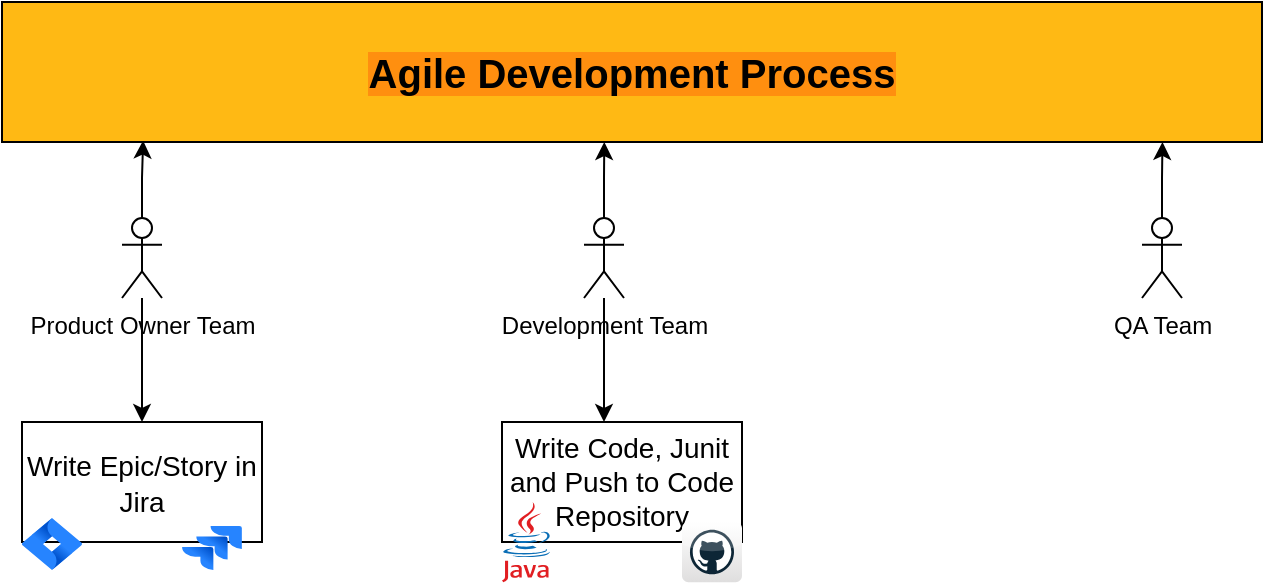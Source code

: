 <mxfile version="15.5.0" type="github">
  <diagram id="AXm_I2ttIVFIWqhGo-dT" name="Page-1">
    <mxGraphModel dx="782" dy="436" grid="1" gridSize="10" guides="1" tooltips="1" connect="1" arrows="1" fold="1" page="1" pageScale="1" pageWidth="850" pageHeight="1100" math="0" shadow="0">
      <root>
        <mxCell id="0" />
        <mxCell id="1" parent="0" />
        <mxCell id="MDjKrCd_UHIQp9SryKAu-22" style="edgeStyle=orthogonalEdgeStyle;rounded=0;orthogonalLoop=1;jettySize=auto;html=1;entryX=0.112;entryY=0.99;entryDx=0;entryDy=0;entryPerimeter=0;fontSize=20;" edge="1" parent="1" source="MDjKrCd_UHIQp9SryKAu-5" target="MDjKrCd_UHIQp9SryKAu-18">
          <mxGeometry relative="1" as="geometry" />
        </mxCell>
        <mxCell id="MDjKrCd_UHIQp9SryKAu-32" style="edgeStyle=orthogonalEdgeStyle;rounded=0;orthogonalLoop=1;jettySize=auto;html=1;entryX=0.5;entryY=0;entryDx=0;entryDy=0;fontSize=14;" edge="1" parent="1" source="MDjKrCd_UHIQp9SryKAu-5" target="MDjKrCd_UHIQp9SryKAu-30">
          <mxGeometry relative="1" as="geometry" />
        </mxCell>
        <mxCell id="MDjKrCd_UHIQp9SryKAu-5" value="Product Owner Team" style="shape=umlActor;verticalLabelPosition=bottom;verticalAlign=top;html=1;outlineConnect=0;" vertex="1" parent="1">
          <mxGeometry x="110" y="118" width="20" height="40" as="geometry" />
        </mxCell>
        <mxCell id="MDjKrCd_UHIQp9SryKAu-34" style="edgeStyle=orthogonalEdgeStyle;rounded=0;orthogonalLoop=1;jettySize=auto;html=1;entryX=0.478;entryY=1;entryDx=0;entryDy=0;entryPerimeter=0;fontSize=14;" edge="1" parent="1" source="MDjKrCd_UHIQp9SryKAu-6" target="MDjKrCd_UHIQp9SryKAu-18">
          <mxGeometry relative="1" as="geometry" />
        </mxCell>
        <mxCell id="MDjKrCd_UHIQp9SryKAu-41" style="edgeStyle=orthogonalEdgeStyle;rounded=0;orthogonalLoop=1;jettySize=auto;html=1;fontSize=14;" edge="1" parent="1" source="MDjKrCd_UHIQp9SryKAu-6">
          <mxGeometry relative="1" as="geometry">
            <mxPoint x="351" y="220" as="targetPoint" />
          </mxGeometry>
        </mxCell>
        <mxCell id="MDjKrCd_UHIQp9SryKAu-6" value="Development Team&lt;br&gt;" style="shape=umlActor;verticalLabelPosition=bottom;verticalAlign=top;html=1;outlineConnect=0;" vertex="1" parent="1">
          <mxGeometry x="341" y="118" width="20" height="40" as="geometry" />
        </mxCell>
        <mxCell id="MDjKrCd_UHIQp9SryKAu-25" style="edgeStyle=orthogonalEdgeStyle;rounded=0;orthogonalLoop=1;jettySize=auto;html=1;entryX=0.921;entryY=1;entryDx=0;entryDy=0;entryPerimeter=0;fontSize=20;" edge="1" parent="1" source="MDjKrCd_UHIQp9SryKAu-7" target="MDjKrCd_UHIQp9SryKAu-18">
          <mxGeometry relative="1" as="geometry" />
        </mxCell>
        <mxCell id="MDjKrCd_UHIQp9SryKAu-7" value="QA Team" style="shape=umlActor;verticalLabelPosition=bottom;verticalAlign=top;html=1;outlineConnect=0;" vertex="1" parent="1">
          <mxGeometry x="620" y="118" width="20" height="40" as="geometry" />
        </mxCell>
        <mxCell id="MDjKrCd_UHIQp9SryKAu-18" value="&lt;b&gt;&lt;font style=&quot;font-size: 20px ; background-color: rgb(255 , 143 , 15)&quot;&gt;Agile Development Process&lt;/font&gt;&lt;/b&gt;" style="rounded=0;whiteSpace=wrap;html=1;fillColor=#FFB914;" vertex="1" parent="1">
          <mxGeometry x="50" y="10" width="630" height="70" as="geometry" />
        </mxCell>
        <mxCell id="MDjKrCd_UHIQp9SryKAu-39" value="" style="group" vertex="1" connectable="0" parent="1">
          <mxGeometry x="60" y="220" width="120" height="74" as="geometry" />
        </mxCell>
        <mxCell id="MDjKrCd_UHIQp9SryKAu-30" value="&lt;font style=&quot;font-size: 14px&quot;&gt;Write Epic/Story in Jira&lt;/font&gt;" style="rounded=0;whiteSpace=wrap;html=1;labelBackgroundColor=#FFFFFF;fontSize=15;fillColor=#FFFFFF;" vertex="1" parent="MDjKrCd_UHIQp9SryKAu-39">
          <mxGeometry width="120" height="60" as="geometry" />
        </mxCell>
        <mxCell id="MDjKrCd_UHIQp9SryKAu-27" value="" style="image;image=img/lib/atlassian/Jira_Software_Logo.svg;labelBackgroundColor=#FF8F0F;fontSize=20;fillColor=#FFB914;" vertex="1" parent="MDjKrCd_UHIQp9SryKAu-39">
          <mxGeometry y="48" width="30" height="26" as="geometry" />
        </mxCell>
        <mxCell id="MDjKrCd_UHIQp9SryKAu-28" value="" style="image;image=img/lib/atlassian/Jira_Logo.svg;labelBackgroundColor=#FFFFFF;fontSize=15;fillColor=#FFFFFF;" vertex="1" parent="MDjKrCd_UHIQp9SryKAu-39">
          <mxGeometry x="80" y="52" width="30" height="22" as="geometry" />
        </mxCell>
        <mxCell id="MDjKrCd_UHIQp9SryKAu-40" value="" style="group" vertex="1" connectable="0" parent="1">
          <mxGeometry x="300" y="220" width="120" height="80.1" as="geometry" />
        </mxCell>
        <mxCell id="MDjKrCd_UHIQp9SryKAu-33" value="Write Code, Junit and Push to Code Repository" style="rounded=0;whiteSpace=wrap;html=1;labelBackgroundColor=#FFFFFF;fontSize=14;fillColor=#FFFFFF;" vertex="1" parent="MDjKrCd_UHIQp9SryKAu-40">
          <mxGeometry width="120" height="60" as="geometry" />
        </mxCell>
        <mxCell id="MDjKrCd_UHIQp9SryKAu-35" value="" style="dashed=0;outlineConnect=0;html=1;align=center;labelPosition=center;verticalLabelPosition=bottom;verticalAlign=top;shape=mxgraph.webicons.github;gradientColor=#DFDEDE;labelBackgroundColor=#FFFFFF;fontSize=14;" vertex="1" parent="MDjKrCd_UHIQp9SryKAu-40">
          <mxGeometry x="90" y="50" width="30" height="30.1" as="geometry" />
        </mxCell>
        <mxCell id="MDjKrCd_UHIQp9SryKAu-37" value="" style="dashed=0;outlineConnect=0;html=1;align=center;labelPosition=center;verticalLabelPosition=bottom;verticalAlign=top;shape=mxgraph.weblogos.java;labelBackgroundColor=#FFFFFF;fontSize=14;fillColor=#FFFFFF;" vertex="1" parent="MDjKrCd_UHIQp9SryKAu-40">
          <mxGeometry y="40" width="24.4" height="40.1" as="geometry" />
        </mxCell>
      </root>
    </mxGraphModel>
  </diagram>
</mxfile>
